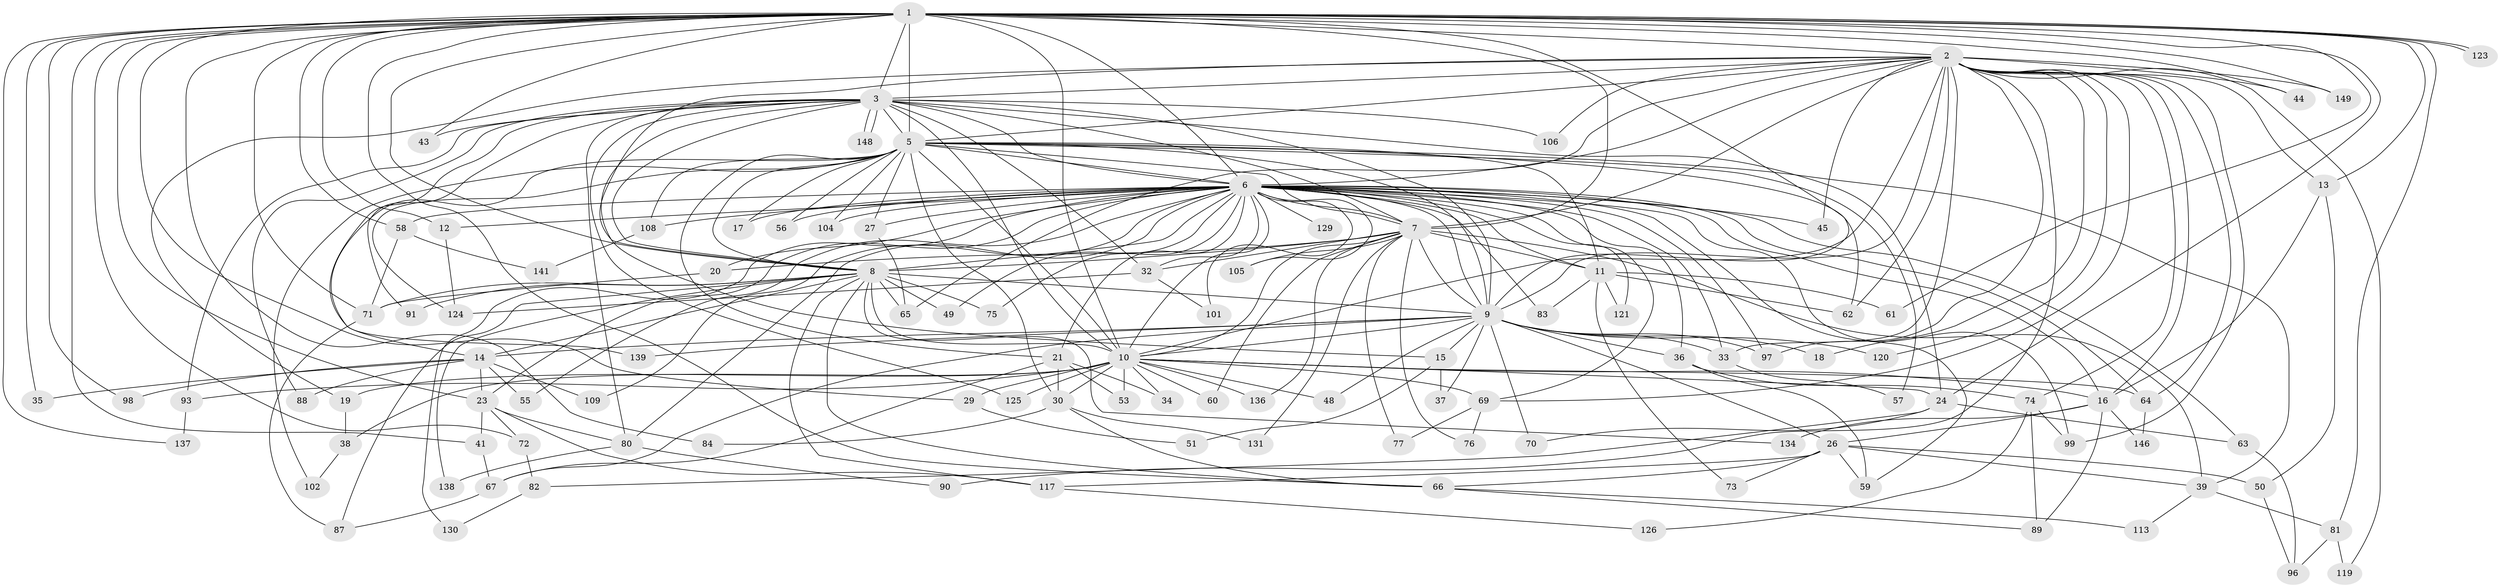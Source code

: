 // original degree distribution, {27: 0.013422818791946308, 28: 0.006711409395973154, 23: 0.013422818791946308, 13: 0.006711409395973154, 24: 0.006711409395973154, 35: 0.006711409395973154, 21: 0.006711409395973154, 19: 0.006711409395973154, 7: 0.013422818791946308, 3: 0.18120805369127516, 4: 0.09395973154362416, 9: 0.006711409395973154, 8: 0.013422818791946308, 2: 0.5436241610738255, 5: 0.06040268456375839, 11: 0.006711409395973154, 6: 0.013422818791946308}
// Generated by graph-tools (version 1.1) at 2025/41/03/06/25 10:41:37]
// undirected, 108 vertices, 261 edges
graph export_dot {
graph [start="1"]
  node [color=gray90,style=filled];
  1 [super="+4"];
  2 [super="+46"];
  3 [super="+40"];
  5 [super="+28"];
  6 [super="+22"];
  7 [super="+118"];
  8 [super="+42"];
  9 [super="+25"];
  10 [super="+128"];
  11 [super="+79"];
  12;
  13 [super="+115"];
  14 [super="+31"];
  15;
  16 [super="+122"];
  17;
  18;
  19;
  20 [super="+111"];
  21 [super="+116"];
  23 [super="+100"];
  24 [super="+54"];
  26 [super="+135"];
  27;
  29;
  30 [super="+52"];
  32 [super="+110"];
  33 [super="+47"];
  34;
  35;
  36;
  37;
  38;
  39 [super="+114"];
  41;
  43;
  44;
  45;
  48;
  49;
  50;
  51;
  53;
  55;
  56;
  57;
  58 [super="+140"];
  59 [super="+86"];
  60;
  61;
  62 [super="+144"];
  63;
  64 [super="+85"];
  65 [super="+68"];
  66 [super="+78"];
  67 [super="+145"];
  69 [super="+112"];
  70;
  71 [super="+103"];
  72;
  73;
  74 [super="+127"];
  75;
  76;
  77;
  80 [super="+92"];
  81;
  82;
  83;
  84 [super="+95"];
  87 [super="+107"];
  88;
  89 [super="+132"];
  90;
  91;
  93 [super="+94"];
  96 [super="+147"];
  97 [super="+133"];
  98;
  99;
  101;
  102;
  104;
  105;
  106;
  108;
  109;
  113;
  117 [super="+143"];
  119;
  120;
  121;
  123;
  124 [super="+142"];
  125;
  126;
  129;
  130;
  131;
  134;
  136;
  137;
  138;
  139;
  141;
  146;
  148;
  149;
  1 -- 2 [weight=2];
  1 -- 3 [weight=2];
  1 -- 5 [weight=2];
  1 -- 6 [weight=2];
  1 -- 7 [weight=2];
  1 -- 8 [weight=2];
  1 -- 9 [weight=2];
  1 -- 10 [weight=2];
  1 -- 13;
  1 -- 23;
  1 -- 35;
  1 -- 41;
  1 -- 43;
  1 -- 44;
  1 -- 58;
  1 -- 61;
  1 -- 71;
  1 -- 72;
  1 -- 81;
  1 -- 84 [weight=2];
  1 -- 98;
  1 -- 123;
  1 -- 123;
  1 -- 137;
  1 -- 149;
  1 -- 12;
  1 -- 24;
  1 -- 29;
  1 -- 66;
  2 -- 3;
  2 -- 5;
  2 -- 6;
  2 -- 7 [weight=2];
  2 -- 8 [weight=2];
  2 -- 9;
  2 -- 10;
  2 -- 13;
  2 -- 16;
  2 -- 18;
  2 -- 19;
  2 -- 33;
  2 -- 44;
  2 -- 45;
  2 -- 64;
  2 -- 69;
  2 -- 74;
  2 -- 90;
  2 -- 99;
  2 -- 119;
  2 -- 120;
  2 -- 149;
  2 -- 106;
  2 -- 62;
  2 -- 97;
  2 -- 65;
  3 -- 5;
  3 -- 6;
  3 -- 7;
  3 -- 8;
  3 -- 9 [weight=2];
  3 -- 10;
  3 -- 15;
  3 -- 24;
  3 -- 43;
  3 -- 88;
  3 -- 91;
  3 -- 93;
  3 -- 106;
  3 -- 125;
  3 -- 139;
  3 -- 148;
  3 -- 148;
  3 -- 32;
  3 -- 80;
  5 -- 6;
  5 -- 7;
  5 -- 8;
  5 -- 9;
  5 -- 10;
  5 -- 11;
  5 -- 14;
  5 -- 17;
  5 -- 21;
  5 -- 27;
  5 -- 30;
  5 -- 39;
  5 -- 56;
  5 -- 62;
  5 -- 102;
  5 -- 104;
  5 -- 108;
  5 -- 57;
  5 -- 124;
  6 -- 7;
  6 -- 8;
  6 -- 9 [weight=2];
  6 -- 10;
  6 -- 11;
  6 -- 12;
  6 -- 17;
  6 -- 20;
  6 -- 21;
  6 -- 32;
  6 -- 36;
  6 -- 49;
  6 -- 55;
  6 -- 56;
  6 -- 58;
  6 -- 64;
  6 -- 75;
  6 -- 83;
  6 -- 97;
  6 -- 99;
  6 -- 101;
  6 -- 104;
  6 -- 105;
  6 -- 108;
  6 -- 109;
  6 -- 129 [weight=2];
  6 -- 33;
  6 -- 130;
  6 -- 69;
  6 -- 59;
  6 -- 45;
  6 -- 80;
  6 -- 121;
  6 -- 27;
  6 -- 63;
  6 -- 16;
  6 -- 23;
  7 -- 8;
  7 -- 9;
  7 -- 10 [weight=2];
  7 -- 20;
  7 -- 32;
  7 -- 60;
  7 -- 76;
  7 -- 77;
  7 -- 105;
  7 -- 131;
  7 -- 136;
  7 -- 39;
  7 -- 11;
  8 -- 9;
  8 -- 10;
  8 -- 49;
  8 -- 65;
  8 -- 71;
  8 -- 75;
  8 -- 91;
  8 -- 134;
  8 -- 138;
  8 -- 14;
  8 -- 66;
  8 -- 87;
  8 -- 117;
  9 -- 10;
  9 -- 14;
  9 -- 15;
  9 -- 18;
  9 -- 26;
  9 -- 33;
  9 -- 36;
  9 -- 37;
  9 -- 48;
  9 -- 67;
  9 -- 70;
  9 -- 120;
  9 -- 139;
  9 -- 97;
  10 -- 16;
  10 -- 19;
  10 -- 29;
  10 -- 30 [weight=2];
  10 -- 34;
  10 -- 38;
  10 -- 48;
  10 -- 53;
  10 -- 60;
  10 -- 93 [weight=2];
  10 -- 125;
  10 -- 136;
  10 -- 64;
  10 -- 24;
  10 -- 69;
  11 -- 61;
  11 -- 73;
  11 -- 121;
  11 -- 62;
  11 -- 83;
  12 -- 124;
  13 -- 50;
  13 -- 16;
  14 -- 23;
  14 -- 35;
  14 -- 55;
  14 -- 88;
  14 -- 98;
  14 -- 109;
  15 -- 37;
  15 -- 51;
  16 -- 26;
  16 -- 89;
  16 -- 134;
  16 -- 146;
  19 -- 38;
  20 -- 71;
  21 -- 34;
  21 -- 53;
  21 -- 30;
  21 -- 67;
  23 -- 41;
  23 -- 72;
  23 -- 80;
  23 -- 117;
  24 -- 70;
  24 -- 82;
  24 -- 63;
  26 -- 39;
  26 -- 50;
  26 -- 59;
  26 -- 73;
  26 -- 117;
  26 -- 66;
  27 -- 65;
  29 -- 51;
  30 -- 84;
  30 -- 131;
  30 -- 66;
  32 -- 101;
  32 -- 124;
  33 -- 57;
  36 -- 74;
  36 -- 59;
  38 -- 102;
  39 -- 81;
  39 -- 113;
  41 -- 67;
  50 -- 96;
  58 -- 141;
  58 -- 71;
  63 -- 96;
  64 -- 146;
  66 -- 89;
  66 -- 113;
  67 -- 87;
  69 -- 76;
  69 -- 77;
  71 -- 87 [weight=2];
  72 -- 82;
  74 -- 89;
  74 -- 126;
  74 -- 99;
  80 -- 90;
  80 -- 138;
  81 -- 96;
  81 -- 119;
  82 -- 130;
  93 -- 137;
  108 -- 141;
  117 -- 126;
}
